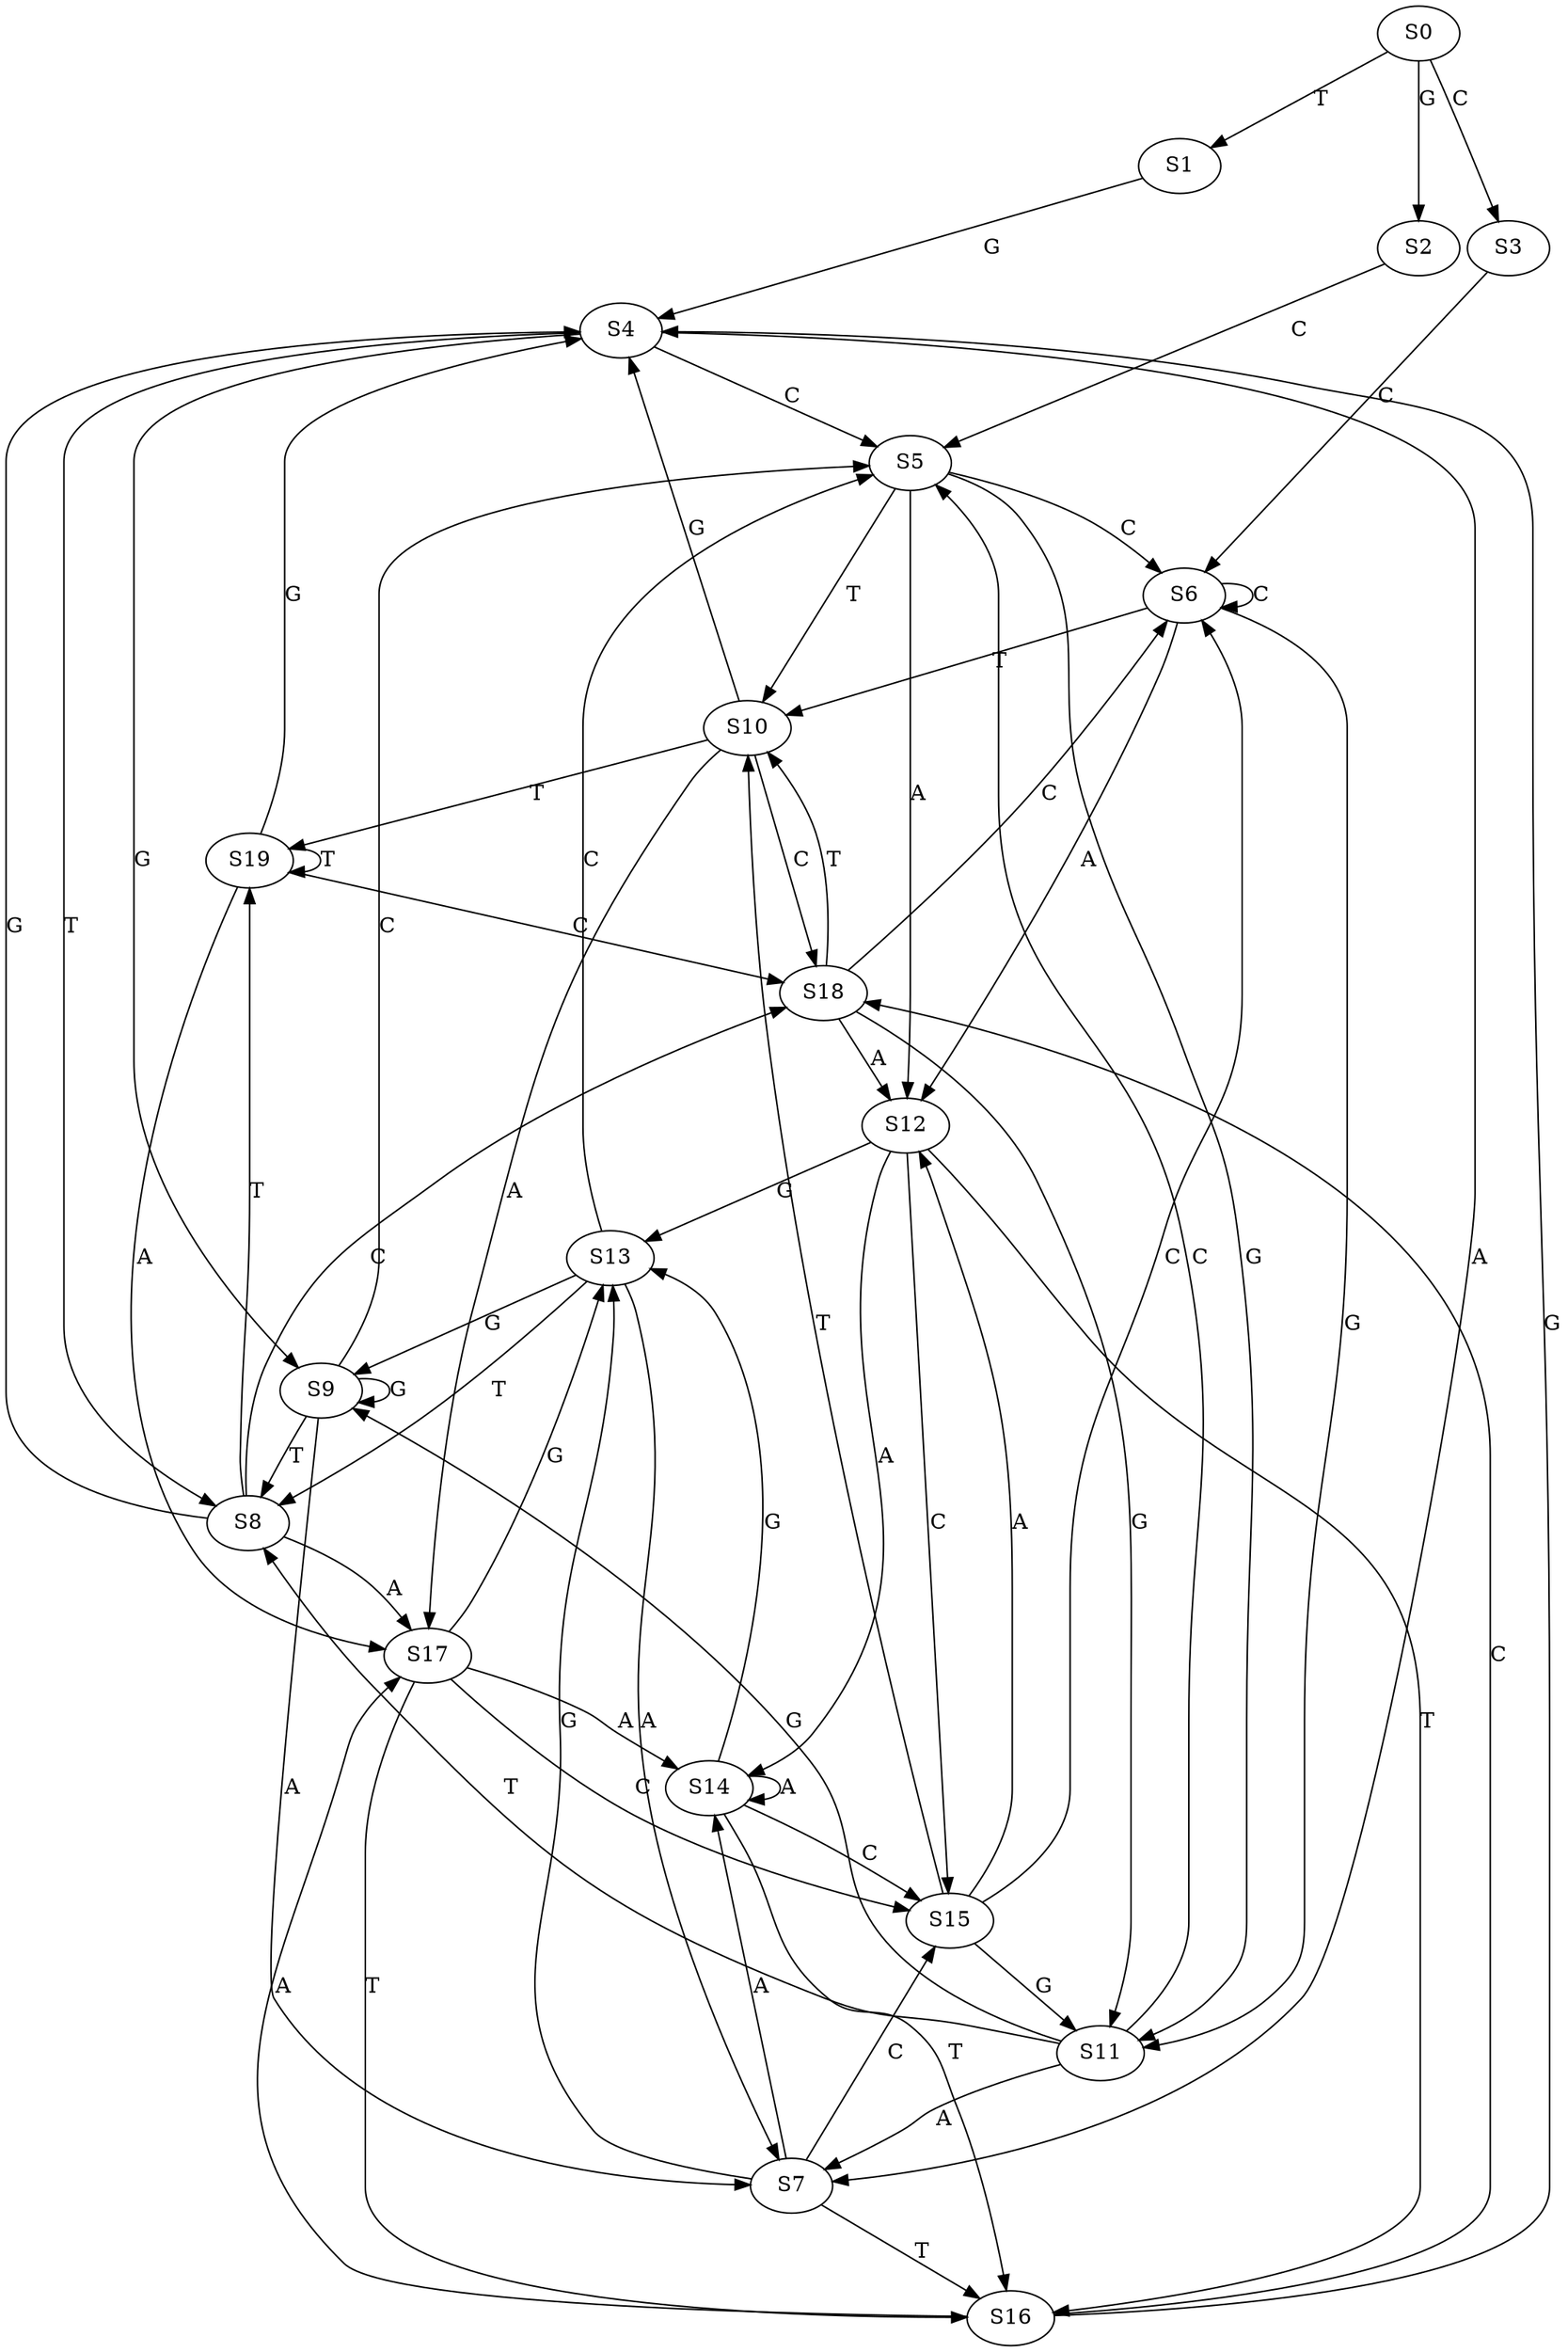 strict digraph  {
	S0 -> S1 [ label = T ];
	S0 -> S2 [ label = G ];
	S0 -> S3 [ label = C ];
	S1 -> S4 [ label = G ];
	S2 -> S5 [ label = C ];
	S3 -> S6 [ label = C ];
	S4 -> S7 [ label = A ];
	S4 -> S8 [ label = T ];
	S4 -> S5 [ label = C ];
	S4 -> S9 [ label = G ];
	S5 -> S6 [ label = C ];
	S5 -> S10 [ label = T ];
	S5 -> S11 [ label = G ];
	S5 -> S12 [ label = A ];
	S6 -> S11 [ label = G ];
	S6 -> S6 [ label = C ];
	S6 -> S12 [ label = A ];
	S6 -> S10 [ label = T ];
	S7 -> S13 [ label = G ];
	S7 -> S14 [ label = A ];
	S7 -> S15 [ label = C ];
	S7 -> S16 [ label = T ];
	S8 -> S17 [ label = A ];
	S8 -> S18 [ label = C ];
	S8 -> S4 [ label = G ];
	S8 -> S19 [ label = T ];
	S9 -> S7 [ label = A ];
	S9 -> S8 [ label = T ];
	S9 -> S9 [ label = G ];
	S9 -> S5 [ label = C ];
	S10 -> S4 [ label = G ];
	S10 -> S18 [ label = C ];
	S10 -> S17 [ label = A ];
	S10 -> S19 [ label = T ];
	S11 -> S9 [ label = G ];
	S11 -> S8 [ label = T ];
	S11 -> S7 [ label = A ];
	S11 -> S5 [ label = C ];
	S12 -> S13 [ label = G ];
	S12 -> S16 [ label = T ];
	S12 -> S15 [ label = C ];
	S12 -> S14 [ label = A ];
	S13 -> S8 [ label = T ];
	S13 -> S9 [ label = G ];
	S13 -> S7 [ label = A ];
	S13 -> S5 [ label = C ];
	S14 -> S16 [ label = T ];
	S14 -> S15 [ label = C ];
	S14 -> S13 [ label = G ];
	S14 -> S14 [ label = A ];
	S15 -> S12 [ label = A ];
	S15 -> S10 [ label = T ];
	S15 -> S6 [ label = C ];
	S15 -> S11 [ label = G ];
	S16 -> S17 [ label = A ];
	S16 -> S18 [ label = C ];
	S16 -> S4 [ label = G ];
	S17 -> S13 [ label = G ];
	S17 -> S16 [ label = T ];
	S17 -> S14 [ label = A ];
	S17 -> S15 [ label = C ];
	S18 -> S10 [ label = T ];
	S18 -> S11 [ label = G ];
	S18 -> S6 [ label = C ];
	S18 -> S12 [ label = A ];
	S19 -> S18 [ label = C ];
	S19 -> S17 [ label = A ];
	S19 -> S4 [ label = G ];
	S19 -> S19 [ label = T ];
}
